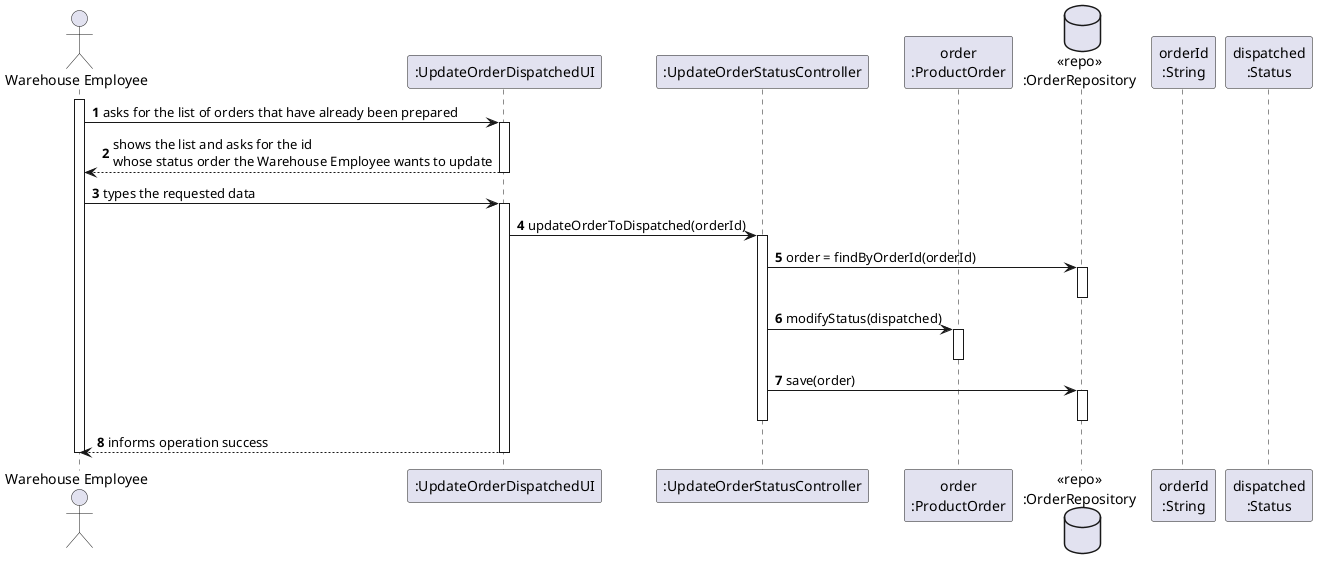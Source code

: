@startuml
'https://plantuml.com/sequence-diagram

autonumber

actor "Warehouse Employee" as WE
participant ":UpdateOrderDispatchedUI" as UI
participant ":UpdateOrderStatusController" as CONTROLLER
participant "order\n:ProductOrder" as ORDER
database "<<repo>>\n:OrderRepository" as REPO
participant "orderId\n:String"
participant "dispatched\n:Status"


activate WE

WE -> UI: asks for the list of orders that have already been prepared
activate UI
UI --> WE: shows the list and asks for the id \nwhose status order the Warehouse Employee wants to update
deactivate UI
WE -> UI: types the requested data
activate UI
UI -> CONTROLLER: updateOrderToDispatched(orderId)
activate CONTROLLER
CONTROLLER -> REPO: order = findByOrderId(orderId)
activate REPO
deactivate REPO
CONTROLLER -> ORDER: modifyStatus(dispatched)
activate ORDER
deactivate ORDER

CONTROLLER -> REPO: save(order)
activate REPO
deactivate REPO
deactivate CONTROLLER
UI --> WE: informs operation success

deactivate UI
deactivate WE

@enduml